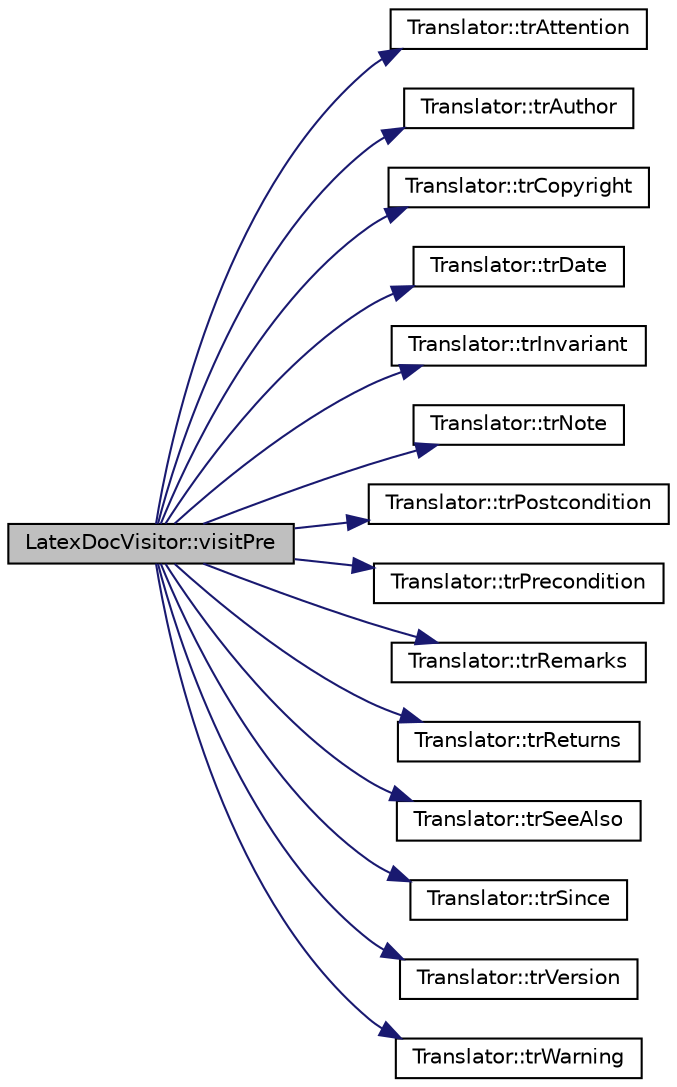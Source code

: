 digraph "LatexDocVisitor::visitPre"
{
 // LATEX_PDF_SIZE
  edge [fontname="Helvetica",fontsize="10",labelfontname="Helvetica",labelfontsize="10"];
  node [fontname="Helvetica",fontsize="10",shape=record];
  rankdir="LR";
  Node1 [label="LatexDocVisitor::visitPre",height=0.2,width=0.4,color="black", fillcolor="grey75", style="filled", fontcolor="black",tooltip=" "];
  Node1 -> Node2 [color="midnightblue",fontsize="10",style="solid",fontname="Helvetica"];
  Node2 [label="Translator::trAttention",height=0.2,width=0.4,color="black", fillcolor="white", style="filled",URL="$classTranslator.html#a988fcf036a857cf3761ee11638ce9179",tooltip=" "];
  Node1 -> Node3 [color="midnightblue",fontsize="10",style="solid",fontname="Helvetica"];
  Node3 [label="Translator::trAuthor",height=0.2,width=0.4,color="black", fillcolor="white", style="filled",URL="$classTranslator.html#ab1d687861b87ec383f96cc0b323be6eb",tooltip=" "];
  Node1 -> Node4 [color="midnightblue",fontsize="10",style="solid",fontname="Helvetica"];
  Node4 [label="Translator::trCopyright",height=0.2,width=0.4,color="black", fillcolor="white", style="filled",URL="$classTranslator.html#a9bef11a773c5cf0878f4d833b78df577",tooltip=" "];
  Node1 -> Node5 [color="midnightblue",fontsize="10",style="solid",fontname="Helvetica"];
  Node5 [label="Translator::trDate",height=0.2,width=0.4,color="black", fillcolor="white", style="filled",URL="$classTranslator.html#aa1e4638e8942601483cf2ba078b86f05",tooltip=" "];
  Node1 -> Node6 [color="midnightblue",fontsize="10",style="solid",fontname="Helvetica"];
  Node6 [label="Translator::trInvariant",height=0.2,width=0.4,color="black", fillcolor="white", style="filled",URL="$classTranslator.html#af9a644c79e6da8b784bb0fe03a37fb15",tooltip=" "];
  Node1 -> Node7 [color="midnightblue",fontsize="10",style="solid",fontname="Helvetica"];
  Node7 [label="Translator::trNote",height=0.2,width=0.4,color="black", fillcolor="white", style="filled",URL="$classTranslator.html#a9172f5a9cd750add7d839c184e349cd2",tooltip=" "];
  Node1 -> Node8 [color="midnightblue",fontsize="10",style="solid",fontname="Helvetica"];
  Node8 [label="Translator::trPostcondition",height=0.2,width=0.4,color="black", fillcolor="white", style="filled",URL="$classTranslator.html#a970c167e640eff619d4202266c4cb0ce",tooltip=" "];
  Node1 -> Node9 [color="midnightblue",fontsize="10",style="solid",fontname="Helvetica"];
  Node9 [label="Translator::trPrecondition",height=0.2,width=0.4,color="black", fillcolor="white", style="filled",URL="$classTranslator.html#a1908a5ec684a3fb38fdfc50346d18530",tooltip=" "];
  Node1 -> Node10 [color="midnightblue",fontsize="10",style="solid",fontname="Helvetica"];
  Node10 [label="Translator::trRemarks",height=0.2,width=0.4,color="black", fillcolor="white", style="filled",URL="$classTranslator.html#a7e3a80bdd1f03467f8a5e3fa21614a84",tooltip=" "];
  Node1 -> Node11 [color="midnightblue",fontsize="10",style="solid",fontname="Helvetica"];
  Node11 [label="Translator::trReturns",height=0.2,width=0.4,color="black", fillcolor="white", style="filled",URL="$classTranslator.html#a6085a6938ea5edb5b1a61874983260e5",tooltip=" "];
  Node1 -> Node12 [color="midnightblue",fontsize="10",style="solid",fontname="Helvetica"];
  Node12 [label="Translator::trSeeAlso",height=0.2,width=0.4,color="black", fillcolor="white", style="filled",URL="$classTranslator.html#ad1f5dba74deba99cafcf97a3df60164e",tooltip=" "];
  Node1 -> Node13 [color="midnightblue",fontsize="10",style="solid",fontname="Helvetica"];
  Node13 [label="Translator::trSince",height=0.2,width=0.4,color="black", fillcolor="white", style="filled",URL="$classTranslator.html#a416b08f410f1cd41ba1e5bc286b467d6",tooltip=" "];
  Node1 -> Node14 [color="midnightblue",fontsize="10",style="solid",fontname="Helvetica"];
  Node14 [label="Translator::trVersion",height=0.2,width=0.4,color="black", fillcolor="white", style="filled",URL="$classTranslator.html#a5969dae9422940f4675aa18304b16087",tooltip=" "];
  Node1 -> Node15 [color="midnightblue",fontsize="10",style="solid",fontname="Helvetica"];
  Node15 [label="Translator::trWarning",height=0.2,width=0.4,color="black", fillcolor="white", style="filled",URL="$classTranslator.html#ad00b8ff1d576631ed24b1aaf81f21b82",tooltip=" "];
}
